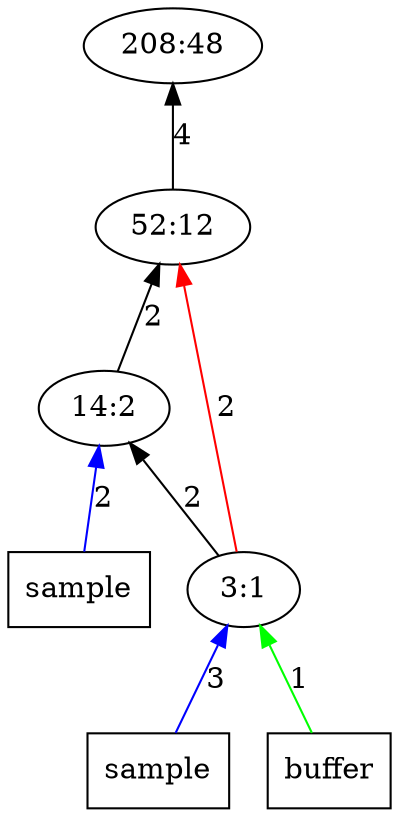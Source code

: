 digraph Tree{
	rankdir="BT"
	1 [label = "208:48"];
	2 -> 1 [label = "4", color = "black"];
	2 [label = "52:12"];
	3 -> 2 [label = "2", color = "black"];
	x31 -> 3 [label = "2", color = "blue"];
	x31 [label = "sample", shape = "box"];
	3 [label = "14:2"];
	4 -> 2 [label = "2", color = "red"];
	4 -> 3 [label = "2", color = "black"];
	x41 -> 4 [label = "3", color = "blue"];
	x41 [label = "sample", shape = "box"];
	x42 -> 4 [label = "1", color = "green"];
	x42 [label = "buffer", shape = "box"];
	4 [label = "3:1"];
}

